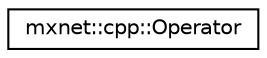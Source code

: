 digraph "Graphical Class Hierarchy"
{
 // LATEX_PDF_SIZE
  edge [fontname="Helvetica",fontsize="10",labelfontname="Helvetica",labelfontsize="10"];
  node [fontname="Helvetica",fontsize="10",shape=record];
  rankdir="LR";
  Node0 [label="mxnet::cpp::Operator",height=0.2,width=0.4,color="black", fillcolor="white", style="filled",URL="$classmxnet_1_1cpp_1_1Operator.html",tooltip="Operator interface."];
}
